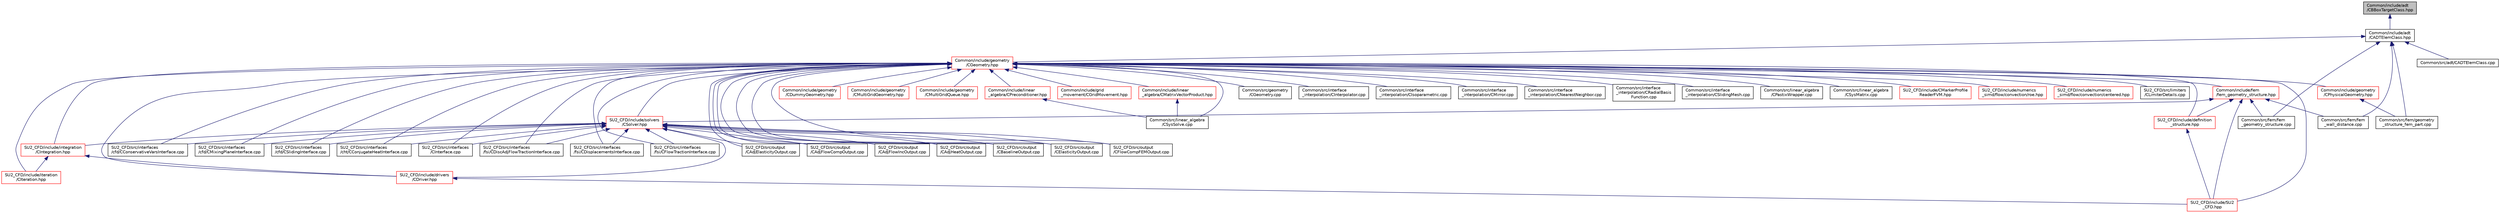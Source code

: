 digraph "Common/include/adt/CBBoxTargetClass.hpp"
{
 // LATEX_PDF_SIZE
  edge [fontname="Helvetica",fontsize="10",labelfontname="Helvetica",labelfontsize="10"];
  node [fontname="Helvetica",fontsize="10",shape=record];
  Node1 [label="Common/include/adt\l/CBBoxTargetClass.hpp",height=0.2,width=0.4,color="black", fillcolor="grey75", style="filled", fontcolor="black",tooltip="Class for storing the information of a possible bounding box candidate during a minimum distance sear..."];
  Node1 -> Node2 [dir="back",color="midnightblue",fontsize="10",style="solid",fontname="Helvetica"];
  Node2 [label="Common/include/adt\l/CADTElemClass.hpp",height=0.2,width=0.4,color="black", fillcolor="white", style="filled",URL="$CADTElemClass_8hpp.html",tooltip="Class for storing an ADT of (linear) elements in an arbitrary number of dimensions."];
  Node2 -> Node3 [dir="back",color="midnightblue",fontsize="10",style="solid",fontname="Helvetica"];
  Node3 [label="Common/include/geometry\l/CGeometry.hpp",height=0.2,width=0.4,color="red", fillcolor="white", style="filled",URL="$CGeometry_8hpp.html",tooltip="Headers of the main subroutines for creating the geometrical structure. The subroutines and functions..."];
  Node3 -> Node4 [dir="back",color="midnightblue",fontsize="10",style="solid",fontname="Helvetica"];
  Node4 [label="Common/include/fem\l/fem_geometry_structure.hpp",height=0.2,width=0.4,color="red", fillcolor="white", style="filled",URL="$fem__geometry__structure_8hpp.html",tooltip="Headers of the main subroutines for creating the geometrical structure for the FEM solver...."];
  Node4 -> Node6 [dir="back",color="midnightblue",fontsize="10",style="solid",fontname="Helvetica"];
  Node6 [label="Common/src/fem/fem\l_geometry_structure.cpp",height=0.2,width=0.4,color="black", fillcolor="white", style="filled",URL="$fem__geometry__structure_8cpp.html",tooltip="Functions for creating the primal grid for the FEM solver."];
  Node4 -> Node7 [dir="back",color="midnightblue",fontsize="10",style="solid",fontname="Helvetica"];
  Node7 [label="Common/src/fem/fem\l_wall_distance.cpp",height=0.2,width=0.4,color="black", fillcolor="white", style="filled",URL="$fem__wall__distance_8cpp.html",tooltip="Main subroutines for computing the wall distance for the FEM solver."];
  Node4 -> Node8 [dir="back",color="midnightblue",fontsize="10",style="solid",fontname="Helvetica"];
  Node8 [label="SU2_CFD/include/definition\l_structure.hpp",height=0.2,width=0.4,color="red", fillcolor="white", style="filled",URL="$definition__structure_8hpp.html",tooltip="Headers of the main subroutines used by SU2_CFD. The subroutines and functions are in the definition_..."];
  Node8 -> Node9 [dir="back",color="midnightblue",fontsize="10",style="solid",fontname="Helvetica"];
  Node9 [label="SU2_CFD/include/SU2\l_CFD.hpp",height=0.2,width=0.4,color="red", fillcolor="white", style="filled",URL="$SU2__CFD_8hpp.html",tooltip="Headers of the main subroutines of the code SU2_CFD. The subroutines and functions are in the SU2_CFD..."];
  Node4 -> Node15 [dir="back",color="midnightblue",fontsize="10",style="solid",fontname="Helvetica"];
  Node15 [label="SU2_CFD/include/solvers\l/CSolver.hpp",height=0.2,width=0.4,color="red", fillcolor="white", style="filled",URL="$CSolver_8hpp.html",tooltip="Headers of the CSolver class which is inherited by all of the other solvers."];
  Node15 -> Node16 [dir="back",color="midnightblue",fontsize="10",style="solid",fontname="Helvetica"];
  Node16 [label="SU2_CFD/include/integration\l/CIntegration.hpp",height=0.2,width=0.4,color="red", fillcolor="white", style="filled",URL="$CIntegration_8hpp.html",tooltip="Declaration of the main routines to orchestrate space and time integration."];
  Node16 -> Node17 [dir="back",color="midnightblue",fontsize="10",style="solid",fontname="Helvetica"];
  Node17 [label="SU2_CFD/include/drivers\l/CDriver.hpp",height=0.2,width=0.4,color="red", fillcolor="white", style="filled",URL="$CDriver_8hpp.html",tooltip=" "];
  Node17 -> Node9 [dir="back",color="midnightblue",fontsize="10",style="solid",fontname="Helvetica"];
  Node16 -> Node38 [dir="back",color="midnightblue",fontsize="10",style="solid",fontname="Helvetica"];
  Node38 [label="SU2_CFD/include/iteration\l/CIteration.hpp",height=0.2,width=0.4,color="red", fillcolor="white", style="filled",URL="$CIteration_8hpp.html",tooltip="Headers of the iteration classes used by SU2_CFD. Each CIteration class represents an available physi..."];
  Node15 -> Node17 [dir="back",color="midnightblue",fontsize="10",style="solid",fontname="Helvetica"];
  Node15 -> Node129 [dir="back",color="midnightblue",fontsize="10",style="solid",fontname="Helvetica"];
  Node129 [label="SU2_CFD/src/interfaces\l/cfd/CConservativeVarsInterface.cpp",height=0.2,width=0.4,color="black", fillcolor="white", style="filled",URL="$CConservativeVarsInterface_8cpp.html",tooltip="Declaration and inlines of the class to transfer conservative variables from a generic zone into anot..."];
  Node15 -> Node130 [dir="back",color="midnightblue",fontsize="10",style="solid",fontname="Helvetica"];
  Node130 [label="SU2_CFD/src/interfaces\l/cfd/CMixingPlaneInterface.cpp",height=0.2,width=0.4,color="black", fillcolor="white", style="filled",URL="$CMixingPlaneInterface_8cpp.html",tooltip="Declaration and inlines of the class to transfer average variables needed for MixingPlane computation..."];
  Node15 -> Node131 [dir="back",color="midnightblue",fontsize="10",style="solid",fontname="Helvetica"];
  Node131 [label="SU2_CFD/src/interfaces\l/cfd/CSlidingInterface.cpp",height=0.2,width=0.4,color="black", fillcolor="white", style="filled",URL="$CSlidingInterface_8cpp.html",tooltip="Declaration and inlines of the class to transfer conservative variables from a generic zone into anot..."];
  Node15 -> Node132 [dir="back",color="midnightblue",fontsize="10",style="solid",fontname="Helvetica"];
  Node132 [label="SU2_CFD/src/interfaces\l/cht/CConjugateHeatInterface.cpp",height=0.2,width=0.4,color="black", fillcolor="white", style="filled",URL="$CConjugateHeatInterface_8cpp.html",tooltip="Declaration and inlines of the class to transfer temperature and heatflux density for conjugate heat ..."];
  Node15 -> Node133 [dir="back",color="midnightblue",fontsize="10",style="solid",fontname="Helvetica"];
  Node133 [label="SU2_CFD/src/interfaces\l/CInterface.cpp",height=0.2,width=0.4,color="black", fillcolor="white", style="filled",URL="$CInterface_8cpp.html",tooltip="Main subroutines for MPI transfer of information between zones."];
  Node15 -> Node134 [dir="back",color="midnightblue",fontsize="10",style="solid",fontname="Helvetica"];
  Node134 [label="SU2_CFD/src/interfaces\l/fsi/CDiscAdjFlowTractionInterface.cpp",height=0.2,width=0.4,color="black", fillcolor="white", style="filled",URL="$CDiscAdjFlowTractionInterface_8cpp.html",tooltip="Declaration and inlines of the class to transfer flow tractions from a fluid zone into a structural z..."];
  Node15 -> Node135 [dir="back",color="midnightblue",fontsize="10",style="solid",fontname="Helvetica"];
  Node135 [label="SU2_CFD/src/interfaces\l/fsi/CDisplacementsInterface.cpp",height=0.2,width=0.4,color="black", fillcolor="white", style="filled",URL="$CDisplacementsInterface_8cpp.html",tooltip="Main subroutines for transferring boundary displacements."];
  Node15 -> Node136 [dir="back",color="midnightblue",fontsize="10",style="solid",fontname="Helvetica"];
  Node136 [label="SU2_CFD/src/interfaces\l/fsi/CFlowTractionInterface.cpp",height=0.2,width=0.4,color="black", fillcolor="white", style="filled",URL="$CFlowTractionInterface_8cpp.html",tooltip="Declaration and inlines of the class to transfer flow tractions from a fluid zone into a structural z..."];
  Node15 -> Node137 [dir="back",color="midnightblue",fontsize="10",style="solid",fontname="Helvetica"];
  Node137 [label="SU2_CFD/src/output\l/CAdjElasticityOutput.cpp",height=0.2,width=0.4,color="black", fillcolor="white", style="filled",URL="$CAdjElasticityOutput_8cpp.html",tooltip="Main subroutines for elasticity discrete adjoint output."];
  Node15 -> Node138 [dir="back",color="midnightblue",fontsize="10",style="solid",fontname="Helvetica"];
  Node138 [label="SU2_CFD/src/output\l/CAdjFlowCompOutput.cpp",height=0.2,width=0.4,color="black", fillcolor="white", style="filled",URL="$CAdjFlowCompOutput_8cpp.html",tooltip="Main subroutines for flow discrete adjoint output."];
  Node15 -> Node139 [dir="back",color="midnightblue",fontsize="10",style="solid",fontname="Helvetica"];
  Node139 [label="SU2_CFD/src/output\l/CAdjFlowIncOutput.cpp",height=0.2,width=0.4,color="black", fillcolor="white", style="filled",URL="$CAdjFlowIncOutput_8cpp.html",tooltip="Main subroutines for flow discrete adjoint output."];
  Node15 -> Node141 [dir="back",color="midnightblue",fontsize="10",style="solid",fontname="Helvetica"];
  Node141 [label="SU2_CFD/src/output\l/CAdjHeatOutput.cpp",height=0.2,width=0.4,color="black", fillcolor="white", style="filled",URL="$CAdjHeatOutput_8cpp.html",tooltip="Main subroutines for flow discrete adjoint output."];
  Node15 -> Node142 [dir="back",color="midnightblue",fontsize="10",style="solid",fontname="Helvetica"];
  Node142 [label="SU2_CFD/src/output\l/CBaselineOutput.cpp",height=0.2,width=0.4,color="black", fillcolor="white", style="filled",URL="$CBaselineOutput_8cpp.html",tooltip="Main subroutines for flow discrete adjoint output."];
  Node15 -> Node143 [dir="back",color="midnightblue",fontsize="10",style="solid",fontname="Helvetica"];
  Node143 [label="SU2_CFD/src/output\l/CElasticityOutput.cpp",height=0.2,width=0.4,color="black", fillcolor="white", style="filled",URL="$CElasticityOutput_8cpp.html",tooltip="Main subroutines for FEA output."];
  Node15 -> Node144 [dir="back",color="midnightblue",fontsize="10",style="solid",fontname="Helvetica"];
  Node144 [label="SU2_CFD/src/output\l/CFlowCompFEMOutput.cpp",height=0.2,width=0.4,color="black", fillcolor="white", style="filled",URL="$CFlowCompFEMOutput_8cpp.html",tooltip="Main subroutines for compressible flow output."];
  Node4 -> Node9 [dir="back",color="midnightblue",fontsize="10",style="solid",fontname="Helvetica"];
  Node3 -> Node157 [dir="back",color="midnightblue",fontsize="10",style="solid",fontname="Helvetica"];
  Node157 [label="Common/include/geometry\l/CDummyGeometry.hpp",height=0.2,width=0.4,color="red", fillcolor="white", style="filled",URL="$CDummyGeometry_8hpp.html",tooltip="Headers of the dummy geometry class used in \"dry run\" mode."];
  Node3 -> Node159 [dir="back",color="midnightblue",fontsize="10",style="solid",fontname="Helvetica"];
  Node159 [label="Common/include/geometry\l/CMultiGridGeometry.hpp",height=0.2,width=0.4,color="red", fillcolor="white", style="filled",URL="$CMultiGridGeometry_8hpp.html",tooltip="Headers of the multigrid geometry class."];
  Node3 -> Node161 [dir="back",color="midnightblue",fontsize="10",style="solid",fontname="Helvetica"];
  Node161 [label="Common/include/geometry\l/CMultiGridQueue.hpp",height=0.2,width=0.4,color="red", fillcolor="white", style="filled",URL="$CMultiGridQueue_8hpp.html",tooltip="Header of the multigrid queue class for the FVM solver. The subroutines and functions are in the CMul..."];
  Node3 -> Node163 [dir="back",color="midnightblue",fontsize="10",style="solid",fontname="Helvetica"];
  Node163 [label="Common/include/geometry\l/CPhysicalGeometry.hpp",height=0.2,width=0.4,color="red", fillcolor="white", style="filled",URL="$CPhysicalGeometry_8hpp.html",tooltip="Headers of the physical geometry class used to read meshes from file."];
  Node163 -> Node164 [dir="back",color="midnightblue",fontsize="10",style="solid",fontname="Helvetica"];
  Node164 [label="Common/src/fem/geometry\l_structure_fem_part.cpp",height=0.2,width=0.4,color="black", fillcolor="white", style="filled",URL="$geometry__structure__fem__part_8cpp.html",tooltip="Main subroutines for distributin the grid for the Fluid FEM solver."];
  Node3 -> Node168 [dir="back",color="midnightblue",fontsize="10",style="solid",fontname="Helvetica"];
  Node168 [label="Common/include/grid\l_movement/CGridMovement.hpp",height=0.2,width=0.4,color="red", fillcolor="white", style="filled",URL="$CGridMovement_8hpp.html",tooltip="Headers of the CGridMovement class."];
  Node3 -> Node176 [dir="back",color="midnightblue",fontsize="10",style="solid",fontname="Helvetica"];
  Node176 [label="Common/include/linear\l_algebra/CMatrixVectorProduct.hpp",height=0.2,width=0.4,color="red", fillcolor="white", style="filled",URL="$CMatrixVectorProduct_8hpp.html",tooltip="Headers for the classes related to sparse matrix-vector product wrappers. The actual operations are c..."];
  Node176 -> Node177 [dir="back",color="midnightblue",fontsize="10",style="solid",fontname="Helvetica"];
  Node177 [label="Common/src/linear_algebra\l/CSysSolve.cpp",height=0.2,width=0.4,color="black", fillcolor="white", style="filled",URL="$CSysSolve_8cpp.html",tooltip="Main classes required for solving linear systems of equations."];
  Node3 -> Node178 [dir="back",color="midnightblue",fontsize="10",style="solid",fontname="Helvetica"];
  Node178 [label="Common/include/linear\l_algebra/CPreconditioner.hpp",height=0.2,width=0.4,color="red", fillcolor="white", style="filled",URL="$CPreconditioner_8hpp.html",tooltip="Classes related to linear preconditioner wrappers. The actual operations are currently implemented mo..."];
  Node178 -> Node177 [dir="back",color="midnightblue",fontsize="10",style="solid",fontname="Helvetica"];
  Node3 -> Node179 [dir="back",color="midnightblue",fontsize="10",style="solid",fontname="Helvetica"];
  Node179 [label="Common/src/geometry\l/CGeometry.cpp",height=0.2,width=0.4,color="black", fillcolor="white", style="filled",URL="$CGeometry_8cpp.html",tooltip="Implementation of the base geometry class."];
  Node3 -> Node180 [dir="back",color="midnightblue",fontsize="10",style="solid",fontname="Helvetica"];
  Node180 [label="Common/src/interface\l_interpolation/CInterpolator.cpp",height=0.2,width=0.4,color="black", fillcolor="white", style="filled",URL="$CInterpolator_8cpp.html",tooltip="Definition of the base class for interface interpolation."];
  Node3 -> Node181 [dir="back",color="midnightblue",fontsize="10",style="solid",fontname="Helvetica"];
  Node181 [label="Common/src/interface\l_interpolation/CIsoparametric.cpp",height=0.2,width=0.4,color="black", fillcolor="white", style="filled",URL="$CIsoparametric_8cpp.html",tooltip="Implementation isoparametric interpolation (using FE shape functions)."];
  Node3 -> Node182 [dir="back",color="midnightblue",fontsize="10",style="solid",fontname="Helvetica"];
  Node182 [label="Common/src/interface\l_interpolation/CMirror.cpp",height=0.2,width=0.4,color="black", fillcolor="white", style="filled",URL="$CMirror_8cpp.html",tooltip="Implementation of mirror interpolation (conservative approach in FSI problems)."];
  Node3 -> Node183 [dir="back",color="midnightblue",fontsize="10",style="solid",fontname="Helvetica"];
  Node183 [label="Common/src/interface\l_interpolation/CNearestNeighbor.cpp",height=0.2,width=0.4,color="black", fillcolor="white", style="filled",URL="$CNearestNeighbor_8cpp.html",tooltip="Implementation of nearest neighbor interpolation."];
  Node3 -> Node184 [dir="back",color="midnightblue",fontsize="10",style="solid",fontname="Helvetica"];
  Node184 [label="Common/src/interface\l_interpolation/CRadialBasis\lFunction.cpp",height=0.2,width=0.4,color="black", fillcolor="white", style="filled",URL="$CRadialBasisFunction_8cpp.html",tooltip="Implementation of RBF interpolation."];
  Node3 -> Node185 [dir="back",color="midnightblue",fontsize="10",style="solid",fontname="Helvetica"];
  Node185 [label="Common/src/interface\l_interpolation/CSlidingMesh.cpp",height=0.2,width=0.4,color="black", fillcolor="white", style="filled",URL="$CSlidingMesh_8cpp.html",tooltip="Implementation of sliding mesh interpolation."];
  Node3 -> Node186 [dir="back",color="midnightblue",fontsize="10",style="solid",fontname="Helvetica"];
  Node186 [label="Common/src/linear_algebra\l/CPastixWrapper.cpp",height=0.2,width=0.4,color="black", fillcolor="white", style="filled",URL="$CPastixWrapper_8cpp.html",tooltip="An interface to the INRIA solver PaStiX (http://pastix.gforge.inria.fr/files/README-txt...."];
  Node3 -> Node187 [dir="back",color="midnightblue",fontsize="10",style="solid",fontname="Helvetica"];
  Node187 [label="Common/src/linear_algebra\l/CSysMatrix.cpp",height=0.2,width=0.4,color="black", fillcolor="white", style="filled",URL="$CSysMatrix_8cpp.html",tooltip="Implementation of the sparse matrix class."];
  Node3 -> Node177 [dir="back",color="midnightblue",fontsize="10",style="solid",fontname="Helvetica"];
  Node3 -> Node188 [dir="back",color="midnightblue",fontsize="10",style="solid",fontname="Helvetica"];
  Node188 [label="SU2_CFD/include/CMarkerProfile\lReaderFVM.hpp",height=0.2,width=0.4,color="red", fillcolor="white", style="filled",URL="$CMarkerProfileReaderFVM_8hpp.html",tooltip="Header file for the class CMarkerProfileReaderFVM. The implementations are in the CMarkerProfileReade..."];
  Node3 -> Node8 [dir="back",color="midnightblue",fontsize="10",style="solid",fontname="Helvetica"];
  Node3 -> Node15 [dir="back",color="midnightblue",fontsize="10",style="solid",fontname="Helvetica"];
  Node3 -> Node16 [dir="back",color="midnightblue",fontsize="10",style="solid",fontname="Helvetica"];
  Node3 -> Node17 [dir="back",color="midnightblue",fontsize="10",style="solid",fontname="Helvetica"];
  Node3 -> Node38 [dir="back",color="midnightblue",fontsize="10",style="solid",fontname="Helvetica"];
  Node3 -> Node190 [dir="back",color="midnightblue",fontsize="10",style="solid",fontname="Helvetica"];
  Node190 [label="SU2_CFD/include/numerics\l_simd/flow/convection/roe.hpp",height=0.2,width=0.4,color="red", fillcolor="white", style="filled",URL="$simd_2flow_2convection_2roe_8hpp.html",tooltip="Roe-family of convective schemes."];
  Node3 -> Node192 [dir="back",color="midnightblue",fontsize="10",style="solid",fontname="Helvetica"];
  Node192 [label="SU2_CFD/include/numerics\l_simd/flow/convection/centered.hpp",height=0.2,width=0.4,color="red", fillcolor="white", style="filled",URL="$simd_2flow_2convection_2centered_8hpp.html",tooltip="Centered convective schemes."];
  Node3 -> Node9 [dir="back",color="midnightblue",fontsize="10",style="solid",fontname="Helvetica"];
  Node3 -> Node129 [dir="back",color="midnightblue",fontsize="10",style="solid",fontname="Helvetica"];
  Node3 -> Node130 [dir="back",color="midnightblue",fontsize="10",style="solid",fontname="Helvetica"];
  Node3 -> Node131 [dir="back",color="midnightblue",fontsize="10",style="solid",fontname="Helvetica"];
  Node3 -> Node132 [dir="back",color="midnightblue",fontsize="10",style="solid",fontname="Helvetica"];
  Node3 -> Node133 [dir="back",color="midnightblue",fontsize="10",style="solid",fontname="Helvetica"];
  Node3 -> Node134 [dir="back",color="midnightblue",fontsize="10",style="solid",fontname="Helvetica"];
  Node3 -> Node135 [dir="back",color="midnightblue",fontsize="10",style="solid",fontname="Helvetica"];
  Node3 -> Node136 [dir="back",color="midnightblue",fontsize="10",style="solid",fontname="Helvetica"];
  Node3 -> Node193 [dir="back",color="midnightblue",fontsize="10",style="solid",fontname="Helvetica"];
  Node193 [label="SU2_CFD/src/limiters\l/CLimiterDetails.cpp",height=0.2,width=0.4,color="black", fillcolor="white", style="filled",URL="$CLimiterDetails_8cpp.html",tooltip="A class template that allows defining limiters via specialization of particular details."];
  Node3 -> Node137 [dir="back",color="midnightblue",fontsize="10",style="solid",fontname="Helvetica"];
  Node3 -> Node138 [dir="back",color="midnightblue",fontsize="10",style="solid",fontname="Helvetica"];
  Node3 -> Node139 [dir="back",color="midnightblue",fontsize="10",style="solid",fontname="Helvetica"];
  Node3 -> Node141 [dir="back",color="midnightblue",fontsize="10",style="solid",fontname="Helvetica"];
  Node3 -> Node142 [dir="back",color="midnightblue",fontsize="10",style="solid",fontname="Helvetica"];
  Node3 -> Node143 [dir="back",color="midnightblue",fontsize="10",style="solid",fontname="Helvetica"];
  Node3 -> Node144 [dir="back",color="midnightblue",fontsize="10",style="solid",fontname="Helvetica"];
  Node2 -> Node198 [dir="back",color="midnightblue",fontsize="10",style="solid",fontname="Helvetica"];
  Node198 [label="Common/src/adt/CADTElemClass.cpp",height=0.2,width=0.4,color="black", fillcolor="white", style="filled",URL="$CADTElemClass_8cpp.html",tooltip="Class for storing an ADT of (linear) elements in an arbitrary number of dimensions."];
  Node2 -> Node6 [dir="back",color="midnightblue",fontsize="10",style="solid",fontname="Helvetica"];
  Node2 -> Node7 [dir="back",color="midnightblue",fontsize="10",style="solid",fontname="Helvetica"];
  Node2 -> Node164 [dir="back",color="midnightblue",fontsize="10",style="solid",fontname="Helvetica"];
}
